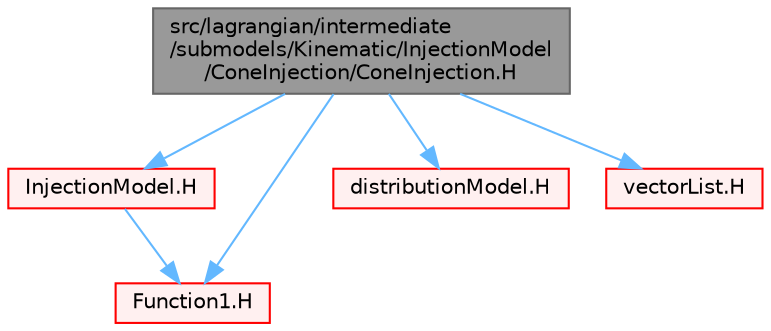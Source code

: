digraph "src/lagrangian/intermediate/submodels/Kinematic/InjectionModel/ConeInjection/ConeInjection.H"
{
 // LATEX_PDF_SIZE
  bgcolor="transparent";
  edge [fontname=Helvetica,fontsize=10,labelfontname=Helvetica,labelfontsize=10];
  node [fontname=Helvetica,fontsize=10,shape=box,height=0.2,width=0.4];
  Node1 [id="Node000001",label="src/lagrangian/intermediate\l/submodels/Kinematic/InjectionModel\l/ConeInjection/ConeInjection.H",height=0.2,width=0.4,color="gray40", fillcolor="grey60", style="filled", fontcolor="black",tooltip=" "];
  Node1 -> Node2 [id="edge1_Node000001_Node000002",color="steelblue1",style="solid",tooltip=" "];
  Node2 [id="Node000002",label="InjectionModel.H",height=0.2,width=0.4,color="red", fillcolor="#FFF0F0", style="filled",URL="$InjectionModel_8H.html",tooltip=" "];
  Node2 -> Node156 [id="edge2_Node000002_Node000156",color="steelblue1",style="solid",tooltip=" "];
  Node156 [id="Node000156",label="Function1.H",height=0.2,width=0.4,color="red", fillcolor="#FFF0F0", style="filled",URL="$Function1_8H.html",tooltip=" "];
  Node1 -> Node202 [id="edge3_Node000001_Node000202",color="steelblue1",style="solid",tooltip=" "];
  Node202 [id="Node000202",label="distributionModel.H",height=0.2,width=0.4,color="red", fillcolor="#FFF0F0", style="filled",URL="$distributionModel_8H.html",tooltip=" "];
  Node1 -> Node207 [id="edge4_Node000001_Node000207",color="steelblue1",style="solid",tooltip=" "];
  Node207 [id="Node000207",label="vectorList.H",height=0.2,width=0.4,color="red", fillcolor="#FFF0F0", style="filled",URL="$vectorList_8H.html",tooltip=" "];
  Node1 -> Node156 [id="edge5_Node000001_Node000156",color="steelblue1",style="solid",tooltip=" "];
}
